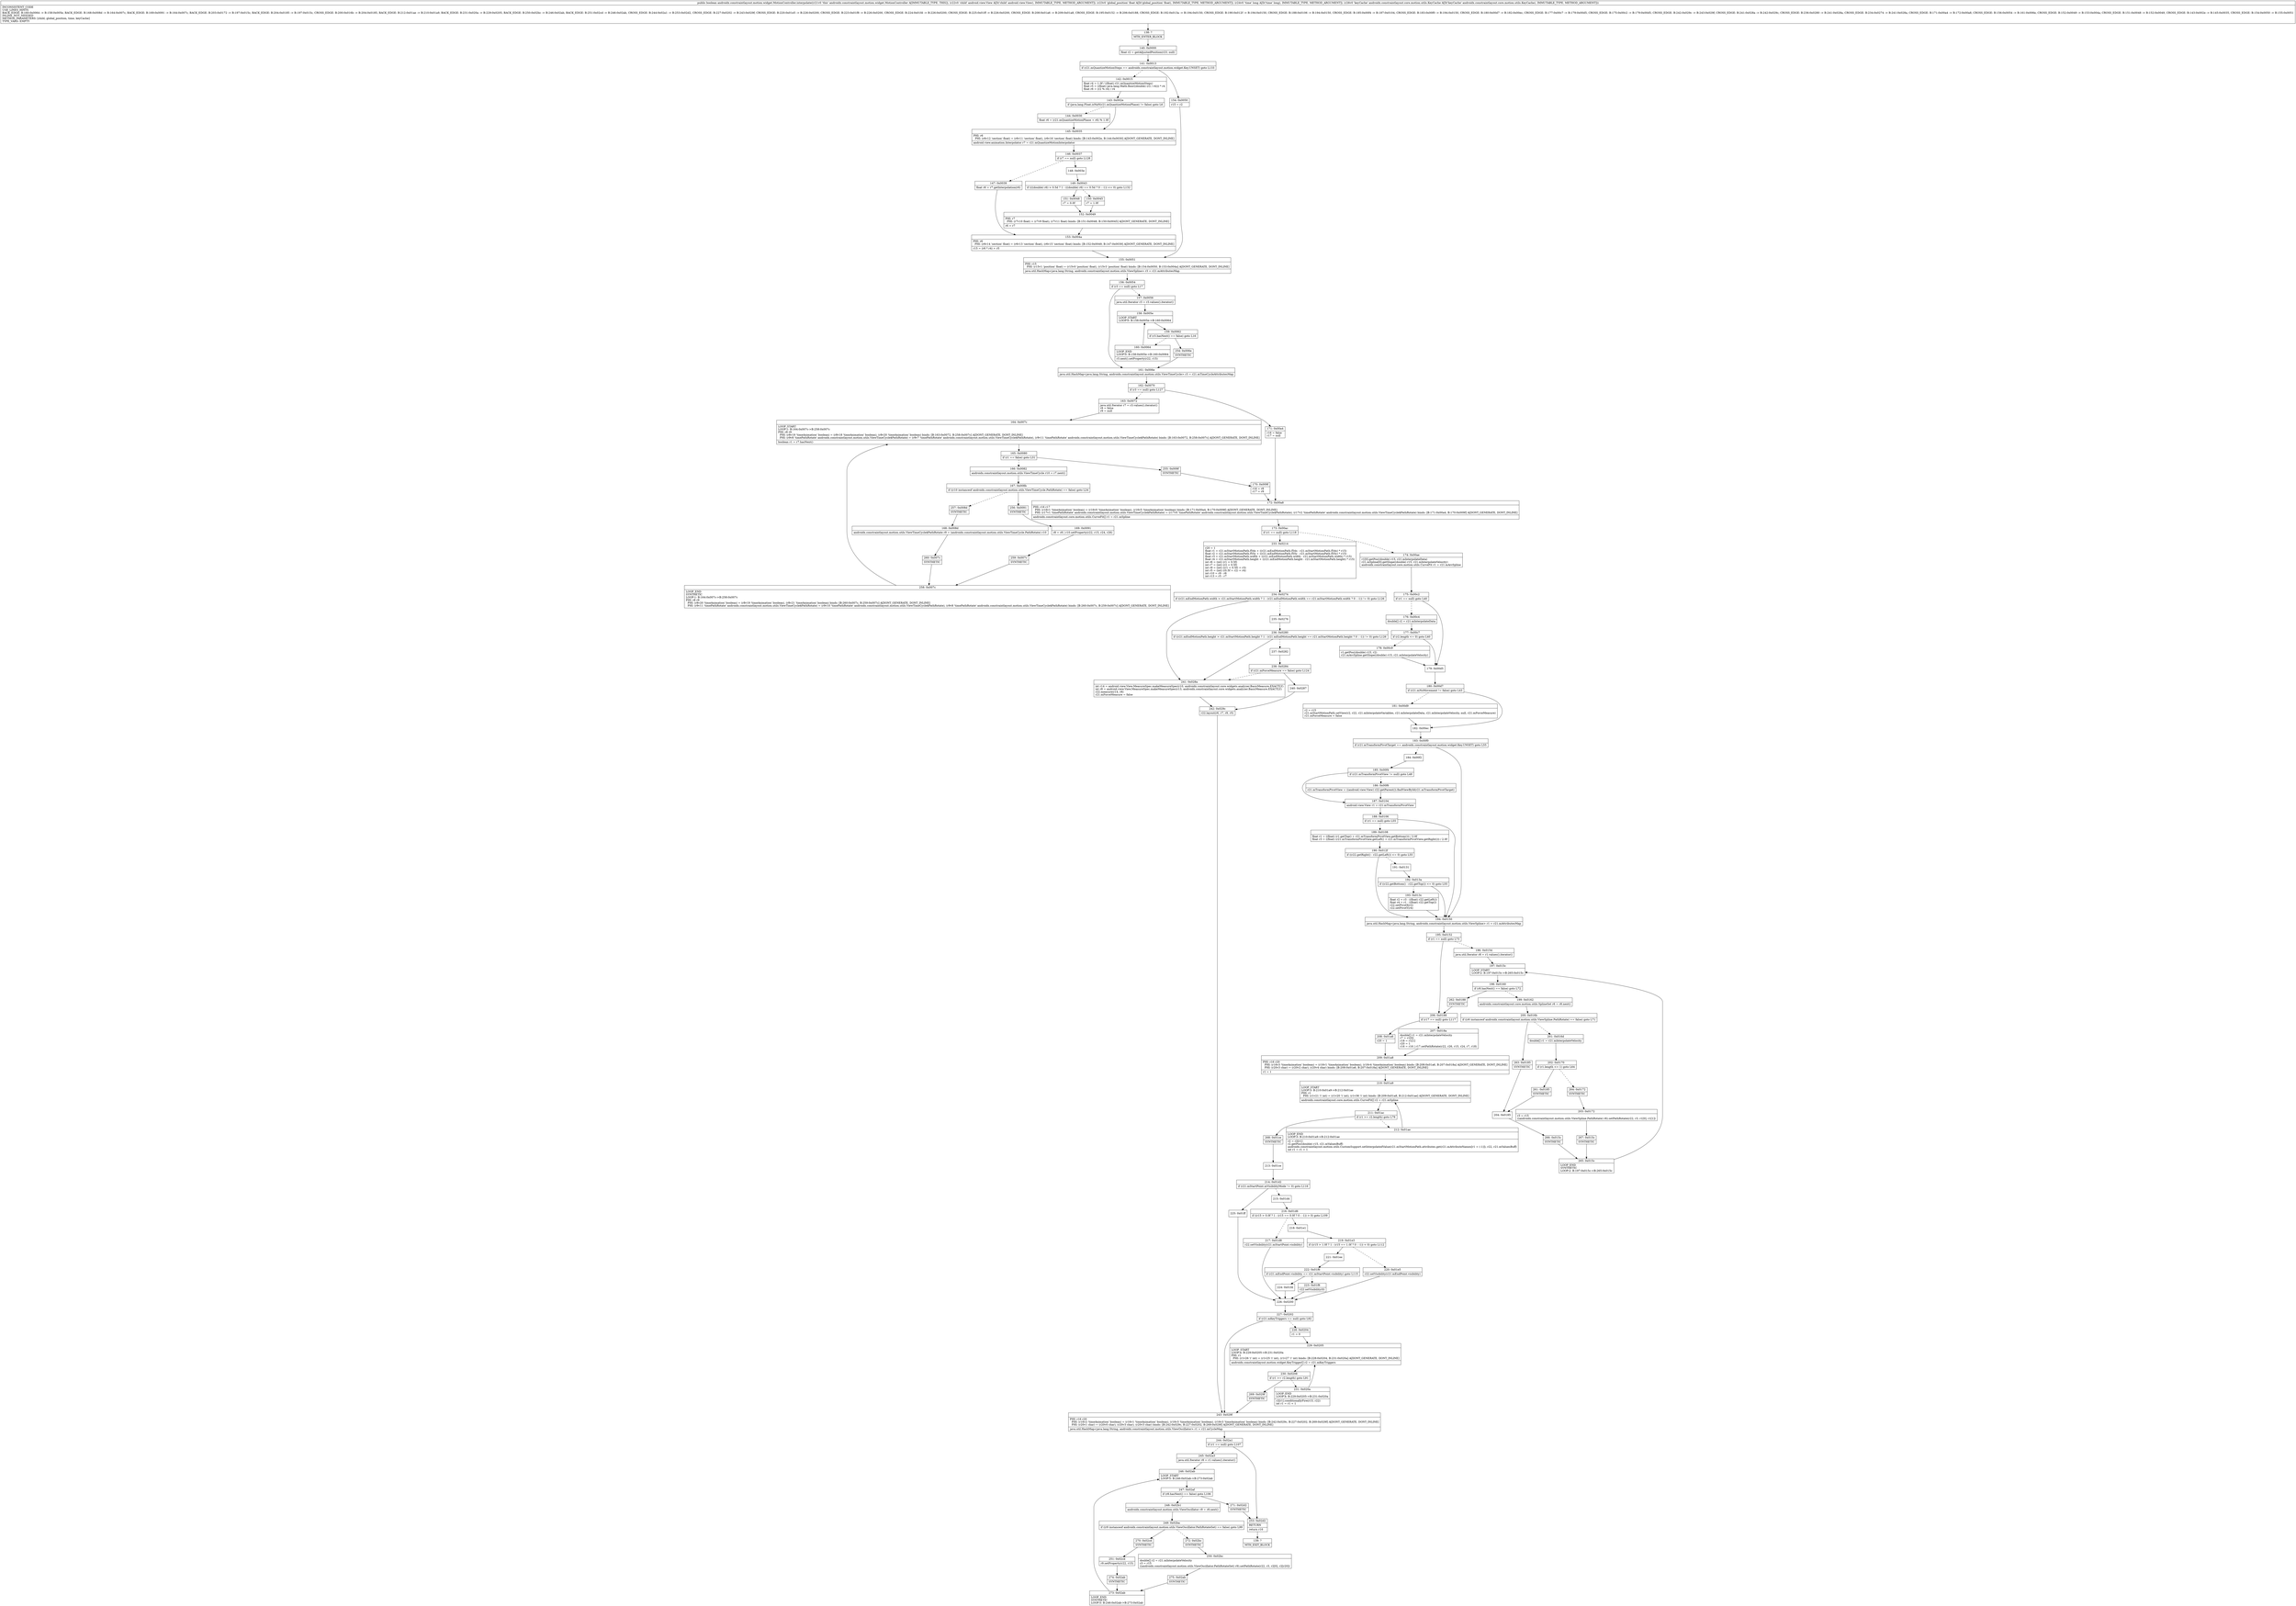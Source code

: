 digraph "CFG forandroidx.constraintlayout.motion.widget.MotionController.interpolate(Landroid\/view\/View;FJLandroidx\/constraintlayout\/core\/motion\/utils\/KeyCache;)Z" {
Node_138 [shape=record,label="{138\:\ ?|MTH_ENTER_BLOCK\l}"];
Node_140 [shape=record,label="{140\:\ 0x0000|float r2 = getAdjustedPosition(r23, null)\l}"];
Node_141 [shape=record,label="{141\:\ 0x0013|if (r21.mQuantizeMotionSteps == androidx.constraintlayout.motion.widget.Key.UNSET) goto L133\l}"];
Node_142 [shape=record,label="{142\:\ 0x0015|float r4 = 1.0f \/ ((float) r21.mQuantizeMotionSteps)\lfloat r5 = ((float) java.lang.Math.floor((double) (r2 \/ r4))) * r4\lfloat r6 = (r2 % r4) \/ r4\l}"];
Node_143 [shape=record,label="{143\:\ 0x002e|if (java.lang.Float.isNaN(r21.mQuantizeMotionPhase) != false) goto L6\l}"];
Node_144 [shape=record,label="{144\:\ 0x0030|float r6 = (r21.mQuantizeMotionPhase + r6) % 1.0f\l}"];
Node_145 [shape=record,label="{145\:\ 0x0035|PHI: r6 \l  PHI: (r6v12 'section' float) = (r6v11 'section' float), (r6v16 'section' float) binds: [B:143:0x002e, B:144:0x0030] A[DONT_GENERATE, DONT_INLINE]\l|android.view.animation.Interpolator r7 = r21.mQuantizeMotionInterpolator\l}"];
Node_146 [shape=record,label="{146\:\ 0x0037|if (r7 == null) goto L128\l}"];
Node_147 [shape=record,label="{147\:\ 0x0039|float r6 = r7.getInterpolation(r6)\l}"];
Node_153 [shape=record,label="{153\:\ 0x004a|PHI: r6 \l  PHI: (r6v14 'section' float) = (r6v13 'section' float), (r6v15 'section' float) binds: [B:152:0x0049, B:147:0x0039] A[DONT_GENERATE, DONT_INLINE]\l|r15 = (r6 * r4) + r5\l}"];
Node_155 [shape=record,label="{155\:\ 0x0051|PHI: r15 \l  PHI: (r15v1 'position' float) = (r15v0 'position' float), (r15v3 'position' float) binds: [B:154:0x0050, B:153:0x004a] A[DONT_GENERATE, DONT_INLINE]\l|java.util.HashMap\<java.lang.String, androidx.constraintlayout.motion.utils.ViewSpline\> r3 = r21.mAttributesMap\l}"];
Node_156 [shape=record,label="{156\:\ 0x0054|if (r3 == null) goto L17\l}"];
Node_157 [shape=record,label="{157\:\ 0x0056|java.util.Iterator r3 = r3.values().iterator()\l}"];
Node_158 [shape=record,label="{158\:\ 0x005e|LOOP_START\lLOOP:0: B:158:0x005e\-\>B:160:0x0064\l}"];
Node_159 [shape=record,label="{159\:\ 0x0062|if (r3.hasNext() == false) goto L16\l}"];
Node_160 [shape=record,label="{160\:\ 0x0064|LOOP_END\lLOOP:0: B:158:0x005e\-\>B:160:0x0064\l|r3.next().setProperty(r22, r15)\l}"];
Node_254 [shape=record,label="{254\:\ 0x006e|SYNTHETIC\l}"];
Node_161 [shape=record,label="{161\:\ 0x006e|java.util.HashMap\<java.lang.String, androidx.constraintlayout.motion.utils.ViewTimeCycle\> r3 = r21.mTimeCycleAttributesMap\l}"];
Node_162 [shape=record,label="{162\:\ 0x0070|if (r3 == null) goto L127\l}"];
Node_163 [shape=record,label="{163\:\ 0x0072|java.util.Iterator r7 = r3.values().iterator()\lr8 = false\lr9 = null\l}"];
Node_164 [shape=record,label="{164\:\ 0x007c|LOOP_START\lLOOP:1: B:164:0x007c\-\>B:258:0x007c\lPHI: r8 r9 \l  PHI: (r8v19 'timeAnimation' boolean) = (r8v18 'timeAnimation' boolean), (r8v20 'timeAnimation' boolean) binds: [B:163:0x0072, B:258:0x007c] A[DONT_GENERATE, DONT_INLINE]\l  PHI: (r9v8 'timePathRotate' androidx.constraintlayout.motion.utils.ViewTimeCycle$PathRotate) = (r9v7 'timePathRotate' androidx.constraintlayout.motion.utils.ViewTimeCycle$PathRotate), (r9v11 'timePathRotate' androidx.constraintlayout.motion.utils.ViewTimeCycle$PathRotate) binds: [B:163:0x0072, B:258:0x007c] A[DONT_GENERATE, DONT_INLINE]\l|boolean r1 = r7.hasNext()\l}"];
Node_165 [shape=record,label="{165\:\ 0x0080|if (r1 == false) goto L31\l}"];
Node_166 [shape=record,label="{166\:\ 0x0082|androidx.constraintlayout.motion.utils.ViewTimeCycle r10 = r7.next()\l}"];
Node_167 [shape=record,label="{167\:\ 0x008b|if ((r10 instanceof androidx.constraintlayout.motion.utils.ViewTimeCycle.PathRotate) == false) goto L24\l}"];
Node_256 [shape=record,label="{256\:\ 0x0091|SYNTHETIC\l}"];
Node_169 [shape=record,label="{169\:\ 0x0091|r8 = r8 \| r10.setProperty(r22, r15, r24, r26)\l}"];
Node_259 [shape=record,label="{259\:\ 0x007c|SYNTHETIC\l}"];
Node_258 [shape=record,label="{258\:\ 0x007c|LOOP_END\lSYNTHETIC\lLOOP:1: B:164:0x007c\-\>B:258:0x007c\lPHI: r8 r9 \l  PHI: (r8v20 'timeAnimation' boolean) = (r8v19 'timeAnimation' boolean), (r8v21 'timeAnimation' boolean) binds: [B:260:0x007c, B:259:0x007c] A[DONT_GENERATE, DONT_INLINE]\l  PHI: (r9v11 'timePathRotate' androidx.constraintlayout.motion.utils.ViewTimeCycle$PathRotate) = (r9v10 'timePathRotate' androidx.constraintlayout.motion.utils.ViewTimeCycle$PathRotate), (r9v8 'timePathRotate' androidx.constraintlayout.motion.utils.ViewTimeCycle$PathRotate) binds: [B:260:0x007c, B:259:0x007c] A[DONT_GENERATE, DONT_INLINE]\l}"];
Node_257 [shape=record,label="{257\:\ 0x008d|SYNTHETIC\l}"];
Node_168 [shape=record,label="{168\:\ 0x008d|androidx.constraintlayout.motion.utils.ViewTimeCycle$PathRotate r9 = (androidx.constraintlayout.motion.utils.ViewTimeCycle.PathRotate) r10\l}"];
Node_260 [shape=record,label="{260\:\ 0x007c|SYNTHETIC\l}"];
Node_255 [shape=record,label="{255\:\ 0x009f|SYNTHETIC\l}"];
Node_170 [shape=record,label="{170\:\ 0x009f|r16 = r8\lr17 = r9\l}"];
Node_172 [shape=record,label="{172\:\ 0x00a8|PHI: r16 r17 \l  PHI: (r16v1 'timeAnimation' boolean) = (r16v0 'timeAnimation' boolean), (r16v5 'timeAnimation' boolean) binds: [B:171:0x00a4, B:170:0x009f] A[DONT_GENERATE, DONT_INLINE]\l  PHI: (r17v1 'timePathRotate' androidx.constraintlayout.motion.utils.ViewTimeCycle$PathRotate) = (r17v0 'timePathRotate' androidx.constraintlayout.motion.utils.ViewTimeCycle$PathRotate), (r17v2 'timePathRotate' androidx.constraintlayout.motion.utils.ViewTimeCycle$PathRotate) binds: [B:171:0x00a4, B:170:0x009f] A[DONT_GENERATE, DONT_INLINE]\l|androidx.constraintlayout.core.motion.utils.CurveFit[] r1 = r21.mSpline\l}"];
Node_173 [shape=record,label="{173\:\ 0x00ac|if (r1 == null) goto L118\l}"];
Node_174 [shape=record,label="{174\:\ 0x00ae|r1[0].getPos((double) r15, r21.mInterpolateData)\lr21.mSpline[0].getSlope((double) r15, r21.mInterpolateVelocity)\landroidx.constraintlayout.core.motion.utils.CurveFit r1 = r21.mArcSpline\l}"];
Node_175 [shape=record,label="{175\:\ 0x00c2|if (r1 == null) goto L40\l}"];
Node_176 [shape=record,label="{176\:\ 0x00c4|double[] r2 = r21.mInterpolateData\l}"];
Node_177 [shape=record,label="{177\:\ 0x00c7|if (r2.length \<= 0) goto L40\l}"];
Node_178 [shape=record,label="{178\:\ 0x00c9|r1.getPos((double) r15, r2)\lr21.mArcSpline.getSlope((double) r15, r21.mInterpolateVelocity)\l}"];
Node_179 [shape=record,label="{179\:\ 0x00d5}"];
Node_180 [shape=record,label="{180\:\ 0x00d7|if (r21.mNoMovement != false) goto L43\l}"];
Node_181 [shape=record,label="{181\:\ 0x00d9|r2 = r15\lr21.mStartMotionPath.setView(r2, r22, r21.mInterpolateVariables, r21.mInterpolateData, r21.mInterpolateVelocity, null, r21.mForceMeasure)\lr21.mForceMeasure = false\l}"];
Node_182 [shape=record,label="{182\:\ 0x00ec}"];
Node_183 [shape=record,label="{183\:\ 0x00f0|if (r21.mTransformPivotTarget == androidx.constraintlayout.motion.widget.Key.UNSET) goto L55\l}"];
Node_184 [shape=record,label="{184\:\ 0x00f2}"];
Node_185 [shape=record,label="{185\:\ 0x00f4|if (r21.mTransformPivotView != null) goto L48\l}"];
Node_186 [shape=record,label="{186\:\ 0x00f6|r21.mTransformPivotView = ((android.view.View) r22.getParent()).findViewById(r21.mTransformPivotTarget)\l}"];
Node_187 [shape=record,label="{187\:\ 0x0104|android.view.View r1 = r21.mTransformPivotView\l}"];
Node_188 [shape=record,label="{188\:\ 0x0106|if (r1 == null) goto L55\l}"];
Node_189 [shape=record,label="{189\:\ 0x0108|float r1 = ((float) (r1.getTop() + r21.mTransformPivotView.getBottom())) \/ 2.0f\lfloat r3 = ((float) (r21.mTransformPivotView.getLeft() + r21.mTransformPivotView.getRight())) \/ 2.0f\l}"];
Node_190 [shape=record,label="{190\:\ 0x012f|if ((r22.getRight() \- r22.getLeft()) \<= 0) goto L55\l}"];
Node_191 [shape=record,label="{191\:\ 0x0131}"];
Node_192 [shape=record,label="{192\:\ 0x013a|if ((r22.getBottom() \- r22.getTop()) \<= 0) goto L55\l}"];
Node_193 [shape=record,label="{193\:\ 0x013c|float r2 = r3 \- ((float) r22.getLeft())\lfloat r4 = r1 \- ((float) r22.getTop())\lr22.setPivotX(r2)\lr22.setPivotY(r4)\l}"];
Node_194 [shape=record,label="{194\:\ 0x0150|java.util.HashMap\<java.lang.String, androidx.constraintlayout.motion.utils.ViewSpline\> r1 = r21.mAttributesMap\l}"];
Node_195 [shape=record,label="{195\:\ 0x0152|if (r1 == null) goto L73\l}"];
Node_196 [shape=record,label="{196\:\ 0x0154|java.util.Iterator r8 = r1.values().iterator()\l}"];
Node_197 [shape=record,label="{197\:\ 0x015c|LOOP_START\lLOOP:2: B:197:0x015c\-\>B:265:0x015c\l}"];
Node_198 [shape=record,label="{198\:\ 0x0160|if (r8.hasNext() == false) goto L72\l}"];
Node_199 [shape=record,label="{199\:\ 0x0162|androidx.constraintlayout.core.motion.utils.SplineSet r6 = r8.next()\l}"];
Node_200 [shape=record,label="{200\:\ 0x016b|if ((r6 instanceof androidx.constraintlayout.motion.utils.ViewSpline.PathRotate) == false) goto L71\l}"];
Node_201 [shape=record,label="{201\:\ 0x016d|double[] r1 = r21.mInterpolateVelocity\l}"];
Node_202 [shape=record,label="{202\:\ 0x0170|if (r1.length \<= 1) goto L64\l}"];
Node_261 [shape=record,label="{261\:\ 0x0185|SYNTHETIC\l}"];
Node_204 [shape=record,label="{204\:\ 0x0185}"];
Node_266 [shape=record,label="{266\:\ 0x015c|SYNTHETIC\l}"];
Node_265 [shape=record,label="{265\:\ 0x015c|LOOP_END\lSYNTHETIC\lLOOP:2: B:197:0x015c\-\>B:265:0x015c\l}"];
Node_264 [shape=record,label="{264\:\ 0x0172|SYNTHETIC\l}"];
Node_203 [shape=record,label="{203\:\ 0x0172|r3 = r15\l((androidx.constraintlayout.motion.utils.ViewSpline.PathRotate) r6).setPathRotate(r22, r3, r1[0], r1[1])\l}"];
Node_267 [shape=record,label="{267\:\ 0x015c|SYNTHETIC\l}"];
Node_263 [shape=record,label="{263\:\ 0x0185|SYNTHETIC\l}"];
Node_262 [shape=record,label="{262\:\ 0x0188|SYNTHETIC\l}"];
Node_206 [shape=record,label="{206\:\ 0x0188|if (r17 == null) goto L117\l}"];
Node_207 [shape=record,label="{207\:\ 0x018a|double[] r1 = r21.mInterpolateVelocity\lr7 = r1[0]\lr18 = r1[1]\lr20 = 1\lr16 = r16 \| r17.setPathRotate(r22, r26, r15, r24, r7, r18)\l}"];
Node_209 [shape=record,label="{209\:\ 0x01a8|PHI: r16 r20 \l  PHI: (r16v3 'timeAnimation' boolean) = (r16v1 'timeAnimation' boolean), (r16v4 'timeAnimation' boolean) binds: [B:208:0x01a6, B:207:0x018a] A[DONT_GENERATE, DONT_INLINE]\l  PHI: (r20v3 char) = (r20v2 char), (r20v4 char) binds: [B:208:0x01a6, B:207:0x018a] A[DONT_GENERATE, DONT_INLINE]\l|r1 = 1\l}"];
Node_210 [shape=record,label="{210\:\ 0x01a9|LOOP_START\lLOOP:3: B:210:0x01a9\-\>B:212:0x01ae\lPHI: r1 \l  PHI: (r1v21 'i' int) = (r1v20 'i' int), (r1v36 'i' int) binds: [B:209:0x01a8, B:212:0x01ae] A[DONT_GENERATE, DONT_INLINE]\l|androidx.constraintlayout.core.motion.utils.CurveFit[] r2 = r21.mSpline\l}"];
Node_211 [shape=record,label="{211\:\ 0x01ac|if (r1 \>= r2.length) goto L79\l}"];
Node_212 [shape=record,label="{212\:\ 0x01ae|LOOP_END\lLOOP:3: B:210:0x01a9\-\>B:212:0x01ae\l|r2 = r2[r1]\lr2.getPos((double) r15, r21.mValuesBuff)\landroidx.constraintlayout.motion.utils.CustomSupport.setInterpolatedValue(r21.mStartMotionPath.attributes.get(r21.mAttributeNames[r1 + (\-1)]), r22, r21.mValuesBuff)\lint r1 = r1 + 1\l}"];
Node_268 [shape=record,label="{268\:\ 0x01ce|SYNTHETIC\l}"];
Node_213 [shape=record,label="{213\:\ 0x01ce}"];
Node_214 [shape=record,label="{214\:\ 0x01d2|if (r21.mStartPoint.mVisibilityMode != 0) goto L116\l}"];
Node_215 [shape=record,label="{215\:\ 0x01d4}"];
Node_216 [shape=record,label="{216\:\ 0x01d6|if ((r15 \> 0.0f ? 1 : (r15 == 0.0f ? 0 : \-1)) \> 0) goto L109\l}"];
Node_217 [shape=record,label="{217\:\ 0x01d8|r22.setVisibility(r21.mStartPoint.visibility)\l}"];
Node_226 [shape=record,label="{226\:\ 0x0200}"];
Node_227 [shape=record,label="{227\:\ 0x0202|if (r21.mKeyTriggers == null) goto L92\l}"];
Node_228 [shape=record,label="{228\:\ 0x0204|r1 = 0\l}"];
Node_229 [shape=record,label="{229\:\ 0x0205|LOOP_START\lLOOP:4: B:229:0x0205\-\>B:231:0x020a\lPHI: r1 \l  PHI: (r1v26 'i' int) = (r1v25 'i' int), (r1v27 'i' int) binds: [B:228:0x0204, B:231:0x020a] A[DONT_GENERATE, DONT_INLINE]\l|androidx.constraintlayout.motion.widget.KeyTrigger[] r2 = r21.mKeyTriggers\l}"];
Node_230 [shape=record,label="{230\:\ 0x0208|if (r1 \>= r2.length) goto L91\l}"];
Node_231 [shape=record,label="{231\:\ 0x020a|LOOP_END\lLOOP:4: B:229:0x0205\-\>B:231:0x020a\l|r2[r1].conditionallyFire(r15, r22)\lint r1 = r1 + 1\l}"];
Node_269 [shape=record,label="{269\:\ 0x029f|SYNTHETIC\l}"];
Node_243 [shape=record,label="{243\:\ 0x029f|PHI: r16 r20 \l  PHI: (r16v2 'timeAnimation' boolean) = (r16v1 'timeAnimation' boolean), (r16v3 'timeAnimation' boolean), (r16v3 'timeAnimation' boolean) binds: [B:242:0x029c, B:227:0x0202, B:269:0x029f] A[DONT_GENERATE, DONT_INLINE]\l  PHI: (r20v1 char) = (r20v0 char), (r20v3 char), (r20v3 char) binds: [B:242:0x029c, B:227:0x0202, B:269:0x029f] A[DONT_GENERATE, DONT_INLINE]\l|java.util.HashMap\<java.lang.String, androidx.constraintlayout.motion.utils.ViewOscillator\> r1 = r21.mCycleMap\l}"];
Node_244 [shape=record,label="{244\:\ 0x02a1|if (r1 == null) goto L107\l}"];
Node_245 [shape=record,label="{245\:\ 0x02a3|java.util.Iterator r8 = r1.values().iterator()\l}"];
Node_246 [shape=record,label="{246\:\ 0x02ab|LOOP_START\lLOOP:5: B:246:0x02ab\-\>B:273:0x02ab\l}"];
Node_247 [shape=record,label="{247\:\ 0x02af|if (r8.hasNext() == false) goto L106\l}"];
Node_248 [shape=record,label="{248\:\ 0x02b1|androidx.constraintlayout.motion.utils.ViewOscillator r9 = r8.next()\l}"];
Node_249 [shape=record,label="{249\:\ 0x02ba|if ((r9 instanceof androidx.constraintlayout.motion.utils.ViewOscillator.PathRotateSet) == false) goto L99\l}"];
Node_270 [shape=record,label="{270\:\ 0x02cd|SYNTHETIC\l}"];
Node_251 [shape=record,label="{251\:\ 0x02cd|r9.setProperty(r22, r15)\l}"];
Node_274 [shape=record,label="{274\:\ 0x02ab|SYNTHETIC\l}"];
Node_273 [shape=record,label="{273\:\ 0x02ab|LOOP_END\lSYNTHETIC\lLOOP:5: B:246:0x02ab\-\>B:273:0x02ab\l}"];
Node_272 [shape=record,label="{272\:\ 0x02bc|SYNTHETIC\l}"];
Node_250 [shape=record,label="{250\:\ 0x02bc|double[] r2 = r21.mInterpolateVelocity\lr3 = r15\l((androidx.constraintlayout.motion.utils.ViewOscillator.PathRotateSet) r9).setPathRotate(r22, r3, r2[0], r2[r20])\l}"];
Node_275 [shape=record,label="{275\:\ 0x02ab|SYNTHETIC\l}"];
Node_271 [shape=record,label="{271\:\ 0x02d2|SYNTHETIC\l}"];
Node_253 [shape=record,label="{253\:\ 0x02d2|RETURN\l|return r16\l}"];
Node_139 [shape=record,label="{139\:\ ?|MTH_EXIT_BLOCK\l}"];
Node_218 [shape=record,label="{218\:\ 0x01e1}"];
Node_219 [shape=record,label="{219\:\ 0x01e3|if ((r15 \> 1.0f ? 1 : (r15 == 1.0f ? 0 : \-1)) \< 0) goto L112\l}"];
Node_220 [shape=record,label="{220\:\ 0x01e5|r22.setVisibility(r21.mEndPoint.visibility)\l}"];
Node_221 [shape=record,label="{221\:\ 0x01ee}"];
Node_222 [shape=record,label="{222\:\ 0x01f6|if (r21.mEndPoint.visibility == r21.mStartPoint.visibility) goto L115\l}"];
Node_223 [shape=record,label="{223\:\ 0x01f8|r22.setVisibility(0)\l}"];
Node_224 [shape=record,label="{224\:\ 0x01fd}"];
Node_225 [shape=record,label="{225\:\ 0x01ff}"];
Node_208 [shape=record,label="{208\:\ 0x01a6|r20 = 1\l}"];
Node_233 [shape=record,label="{233\:\ 0x0214|r20 = 1\lfloat r1 = r21.mStartMotionPath.f54x + ((r21.mEndMotionPath.f54x \- r21.mStartMotionPath.f54x) * r15)\lfloat r2 = r21.mStartMotionPath.f55y + ((r21.mEndMotionPath.f55y \- r21.mStartMotionPath.f55y) * r15)\lfloat r3 = r21.mStartMotionPath.width + ((r21.mEndMotionPath.width \- r21.mStartMotionPath.width) * r15)\lfloat r4 = r21.mStartMotionPath.height + ((r21.mEndMotionPath.height \- r21.mStartMotionPath.height) * r15)\lint r6 = (int) (r1 + 0.5f)\lint r7 = (int) (r2 + 0.5f)\lint r9 = (int) ((r1 + 0.5f) + r3)\lint r5 = (int) ((0.5f + r2) + r4)\lint r10 = r9 \- r6\lint r13 = r5 \- r7\l}"];
Node_234 [shape=record,label="{234\:\ 0x0274|if ((r21.mEndMotionPath.width \> r21.mStartMotionPath.width ? 1 : (r21.mEndMotionPath.width == r21.mStartMotionPath.width ? 0 : \-1)) != 0) goto L126\l}"];
Node_235 [shape=record,label="{235\:\ 0x0276}"];
Node_236 [shape=record,label="{236\:\ 0x0280|if ((r21.mEndMotionPath.height \> r21.mStartMotionPath.height ? 1 : (r21.mEndMotionPath.height == r21.mStartMotionPath.height ? 0 : \-1)) != 0) goto L126\l}"];
Node_237 [shape=record,label="{237\:\ 0x0282}"];
Node_238 [shape=record,label="{238\:\ 0x0284|if (r21.mForceMeasure == false) goto L124\l}"];
Node_240 [shape=record,label="{240\:\ 0x0287}"];
Node_242 [shape=record,label="{242\:\ 0x029c|r22.layout(r6, r7, r9, r5)\l}"];
Node_241 [shape=record,label="{241\:\ 0x028a|int r14 = android.view.View.MeasureSpec.makeMeasureSpec(r10, androidx.constraintlayout.core.widgets.analyzer.BasicMeasure.EXACTLY)\lint r8 = android.view.View.MeasureSpec.makeMeasureSpec(r13, androidx.constraintlayout.core.widgets.analyzer.BasicMeasure.EXACTLY)\lr22.measure(r14, r8)\lr21.mForceMeasure = false\l}"];
Node_171 [shape=record,label="{171\:\ 0x00a4|r16 = false\lr17 = null\l}"];
Node_148 [shape=record,label="{148\:\ 0x003e}"];
Node_149 [shape=record,label="{149\:\ 0x0043|if ((((double) r6) \> 0.5d ? 1 : (((double) r6) == 0.5d ? 0 : \-1)) \<= 0) goto L132\l}"];
Node_150 [shape=record,label="{150\:\ 0x0045|r7 = 1.0f\l}"];
Node_152 [shape=record,label="{152\:\ 0x0049|PHI: r7 \l  PHI: (r7v10 float) = (r7v9 float), (r7v11 float) binds: [B:151:0x0048, B:150:0x0045] A[DONT_GENERATE, DONT_INLINE]\l|r6 = r7\l}"];
Node_151 [shape=record,label="{151\:\ 0x0048|r7 = 0.0f\l}"];
Node_154 [shape=record,label="{154\:\ 0x0050|r15 = r2\l}"];
MethodNode[shape=record,label="{public boolean androidx.constraintlayout.motion.widget.MotionController.interpolate((r21v0 'this' androidx.constraintlayout.motion.widget.MotionController A[IMMUTABLE_TYPE, THIS]), (r22v0 'child' android.view.View A[D('child' android.view.View), IMMUTABLE_TYPE, METHOD_ARGUMENT]), (r23v0 'global_position' float A[D('global_position' float), IMMUTABLE_TYPE, METHOD_ARGUMENT]), (r24v0 'time' long A[D('time' long), IMMUTABLE_TYPE, METHOD_ARGUMENT]), (r26v0 'keyCache' androidx.constraintlayout.core.motion.utils.KeyCache A[D('keyCache' androidx.constraintlayout.core.motion.utils.KeyCache), IMMUTABLE_TYPE, METHOD_ARGUMENT]))  | INCONSISTENT_CODE\lUSE_LINES_HINTS\lBACK_EDGE: B:160:0x0064 \-\> B:158:0x005e, BACK_EDGE: B:168:0x008d \-\> B:164:0x007c, BACK_EDGE: B:169:0x0091 \-\> B:164:0x007c, BACK_EDGE: B:203:0x0172 \-\> B:197:0x015c, BACK_EDGE: B:204:0x0185 \-\> B:197:0x015c, CROSS_EDGE: B:200:0x016b \-\> B:204:0x0185, BACK_EDGE: B:212:0x01ae \-\> B:210:0x01a9, BACK_EDGE: B:231:0x020a \-\> B:229:0x0205, BACK_EDGE: B:250:0x02bc \-\> B:246:0x02ab, BACK_EDGE: B:251:0x02cd \-\> B:246:0x02ab, CROSS_EDGE: B:244:0x02a1 \-\> B:253:0x02d2, CROSS_EDGE: B:227:0x0202 \-\> B:243:0x029f, CROSS_EDGE: B:220:0x01e5 \-\> B:226:0x0200, CROSS_EDGE: B:223:0x01f8 \-\> B:226:0x0200, CROSS_EDGE: B:224:0x01fd \-\> B:226:0x0200, CROSS_EDGE: B:225:0x01ff \-\> B:226:0x0200, CROSS_EDGE: B:208:0x01a6 \-\> B:209:0x01a8, CROSS_EDGE: B:195:0x0152 \-\> B:206:0x0188, CROSS_EDGE: B:192:0x013a \-\> B:194:0x0150, CROSS_EDGE: B:190:0x012f \-\> B:194:0x0150, CROSS_EDGE: B:188:0x0106 \-\> B:194:0x0150, CROSS_EDGE: B:185:0x00f4 \-\> B:187:0x0104, CROSS_EDGE: B:183:0x00f0 \-\> B:194:0x0150, CROSS_EDGE: B:180:0x00d7 \-\> B:182:0x00ec, CROSS_EDGE: B:177:0x00c7 \-\> B:179:0x00d5, CROSS_EDGE: B:175:0x00c2 \-\> B:179:0x00d5, CROSS_EDGE: B:242:0x029c \-\> B:243:0x029f, CROSS_EDGE: B:241:0x028a \-\> B:242:0x029c, CROSS_EDGE: B:236:0x0280 \-\> B:241:0x028a, CROSS_EDGE: B:234:0x0274 \-\> B:241:0x028a, CROSS_EDGE: B:171:0x00a4 \-\> B:172:0x00a8, CROSS_EDGE: B:156:0x0054 \-\> B:161:0x006e, CROSS_EDGE: B:152:0x0049 \-\> B:153:0x004a, CROSS_EDGE: B:151:0x0048 \-\> B:152:0x0049, CROSS_EDGE: B:143:0x002e \-\> B:145:0x0035, CROSS_EDGE: B:154:0x0050 \-\> B:155:0x0051\lINLINE_NOT_NEEDED\lMETHOD_PARAMETERS: [child, global_position, time, keyCache]\lTYPE_VARS: EMPTY\l}"];
MethodNode -> Node_138;Node_138 -> Node_140;
Node_140 -> Node_141;
Node_141 -> Node_142[style=dashed];
Node_141 -> Node_154;
Node_142 -> Node_143;
Node_143 -> Node_144[style=dashed];
Node_143 -> Node_145;
Node_144 -> Node_145;
Node_145 -> Node_146;
Node_146 -> Node_147[style=dashed];
Node_146 -> Node_148;
Node_147 -> Node_153;
Node_153 -> Node_155;
Node_155 -> Node_156;
Node_156 -> Node_157[style=dashed];
Node_156 -> Node_161;
Node_157 -> Node_158;
Node_158 -> Node_159;
Node_159 -> Node_160[style=dashed];
Node_159 -> Node_254;
Node_160 -> Node_158;
Node_254 -> Node_161;
Node_161 -> Node_162;
Node_162 -> Node_163[style=dashed];
Node_162 -> Node_171;
Node_163 -> Node_164;
Node_164 -> Node_165;
Node_165 -> Node_166[style=dashed];
Node_165 -> Node_255;
Node_166 -> Node_167;
Node_167 -> Node_256;
Node_167 -> Node_257[style=dashed];
Node_256 -> Node_169;
Node_169 -> Node_259;
Node_259 -> Node_258;
Node_258 -> Node_164;
Node_257 -> Node_168;
Node_168 -> Node_260;
Node_260 -> Node_258;
Node_255 -> Node_170;
Node_170 -> Node_172;
Node_172 -> Node_173;
Node_173 -> Node_174[style=dashed];
Node_173 -> Node_233;
Node_174 -> Node_175;
Node_175 -> Node_176[style=dashed];
Node_175 -> Node_179;
Node_176 -> Node_177;
Node_177 -> Node_178[style=dashed];
Node_177 -> Node_179;
Node_178 -> Node_179;
Node_179 -> Node_180;
Node_180 -> Node_181[style=dashed];
Node_180 -> Node_182;
Node_181 -> Node_182;
Node_182 -> Node_183;
Node_183 -> Node_184[style=dashed];
Node_183 -> Node_194;
Node_184 -> Node_185;
Node_185 -> Node_186[style=dashed];
Node_185 -> Node_187;
Node_186 -> Node_187;
Node_187 -> Node_188;
Node_188 -> Node_189[style=dashed];
Node_188 -> Node_194;
Node_189 -> Node_190;
Node_190 -> Node_191[style=dashed];
Node_190 -> Node_194;
Node_191 -> Node_192;
Node_192 -> Node_193[style=dashed];
Node_192 -> Node_194;
Node_193 -> Node_194;
Node_194 -> Node_195;
Node_195 -> Node_196[style=dashed];
Node_195 -> Node_206;
Node_196 -> Node_197;
Node_197 -> Node_198;
Node_198 -> Node_199[style=dashed];
Node_198 -> Node_262;
Node_199 -> Node_200;
Node_200 -> Node_201[style=dashed];
Node_200 -> Node_263;
Node_201 -> Node_202;
Node_202 -> Node_261;
Node_202 -> Node_264[style=dashed];
Node_261 -> Node_204;
Node_204 -> Node_266;
Node_266 -> Node_265;
Node_265 -> Node_197;
Node_264 -> Node_203;
Node_203 -> Node_267;
Node_267 -> Node_265;
Node_263 -> Node_204;
Node_262 -> Node_206;
Node_206 -> Node_207[style=dashed];
Node_206 -> Node_208;
Node_207 -> Node_209;
Node_209 -> Node_210;
Node_210 -> Node_211;
Node_211 -> Node_212[style=dashed];
Node_211 -> Node_268;
Node_212 -> Node_210;
Node_268 -> Node_213;
Node_213 -> Node_214;
Node_214 -> Node_215[style=dashed];
Node_214 -> Node_225;
Node_215 -> Node_216;
Node_216 -> Node_217[style=dashed];
Node_216 -> Node_218;
Node_217 -> Node_226;
Node_226 -> Node_227;
Node_227 -> Node_228[style=dashed];
Node_227 -> Node_243;
Node_228 -> Node_229;
Node_229 -> Node_230;
Node_230 -> Node_231[style=dashed];
Node_230 -> Node_269;
Node_231 -> Node_229;
Node_269 -> Node_243;
Node_243 -> Node_244;
Node_244 -> Node_245[style=dashed];
Node_244 -> Node_253;
Node_245 -> Node_246;
Node_246 -> Node_247;
Node_247 -> Node_248[style=dashed];
Node_247 -> Node_271;
Node_248 -> Node_249;
Node_249 -> Node_270;
Node_249 -> Node_272[style=dashed];
Node_270 -> Node_251;
Node_251 -> Node_274;
Node_274 -> Node_273;
Node_273 -> Node_246;
Node_272 -> Node_250;
Node_250 -> Node_275;
Node_275 -> Node_273;
Node_271 -> Node_253;
Node_253 -> Node_139;
Node_218 -> Node_219;
Node_219 -> Node_220[style=dashed];
Node_219 -> Node_221;
Node_220 -> Node_226;
Node_221 -> Node_222;
Node_222 -> Node_223[style=dashed];
Node_222 -> Node_224;
Node_223 -> Node_226;
Node_224 -> Node_226;
Node_225 -> Node_226;
Node_208 -> Node_209;
Node_233 -> Node_234;
Node_234 -> Node_235[style=dashed];
Node_234 -> Node_241;
Node_235 -> Node_236;
Node_236 -> Node_237[style=dashed];
Node_236 -> Node_241;
Node_237 -> Node_238;
Node_238 -> Node_240;
Node_238 -> Node_241[style=dashed];
Node_240 -> Node_242;
Node_242 -> Node_243;
Node_241 -> Node_242;
Node_171 -> Node_172;
Node_148 -> Node_149;
Node_149 -> Node_150[style=dashed];
Node_149 -> Node_151;
Node_150 -> Node_152;
Node_152 -> Node_153;
Node_151 -> Node_152;
Node_154 -> Node_155;
}

